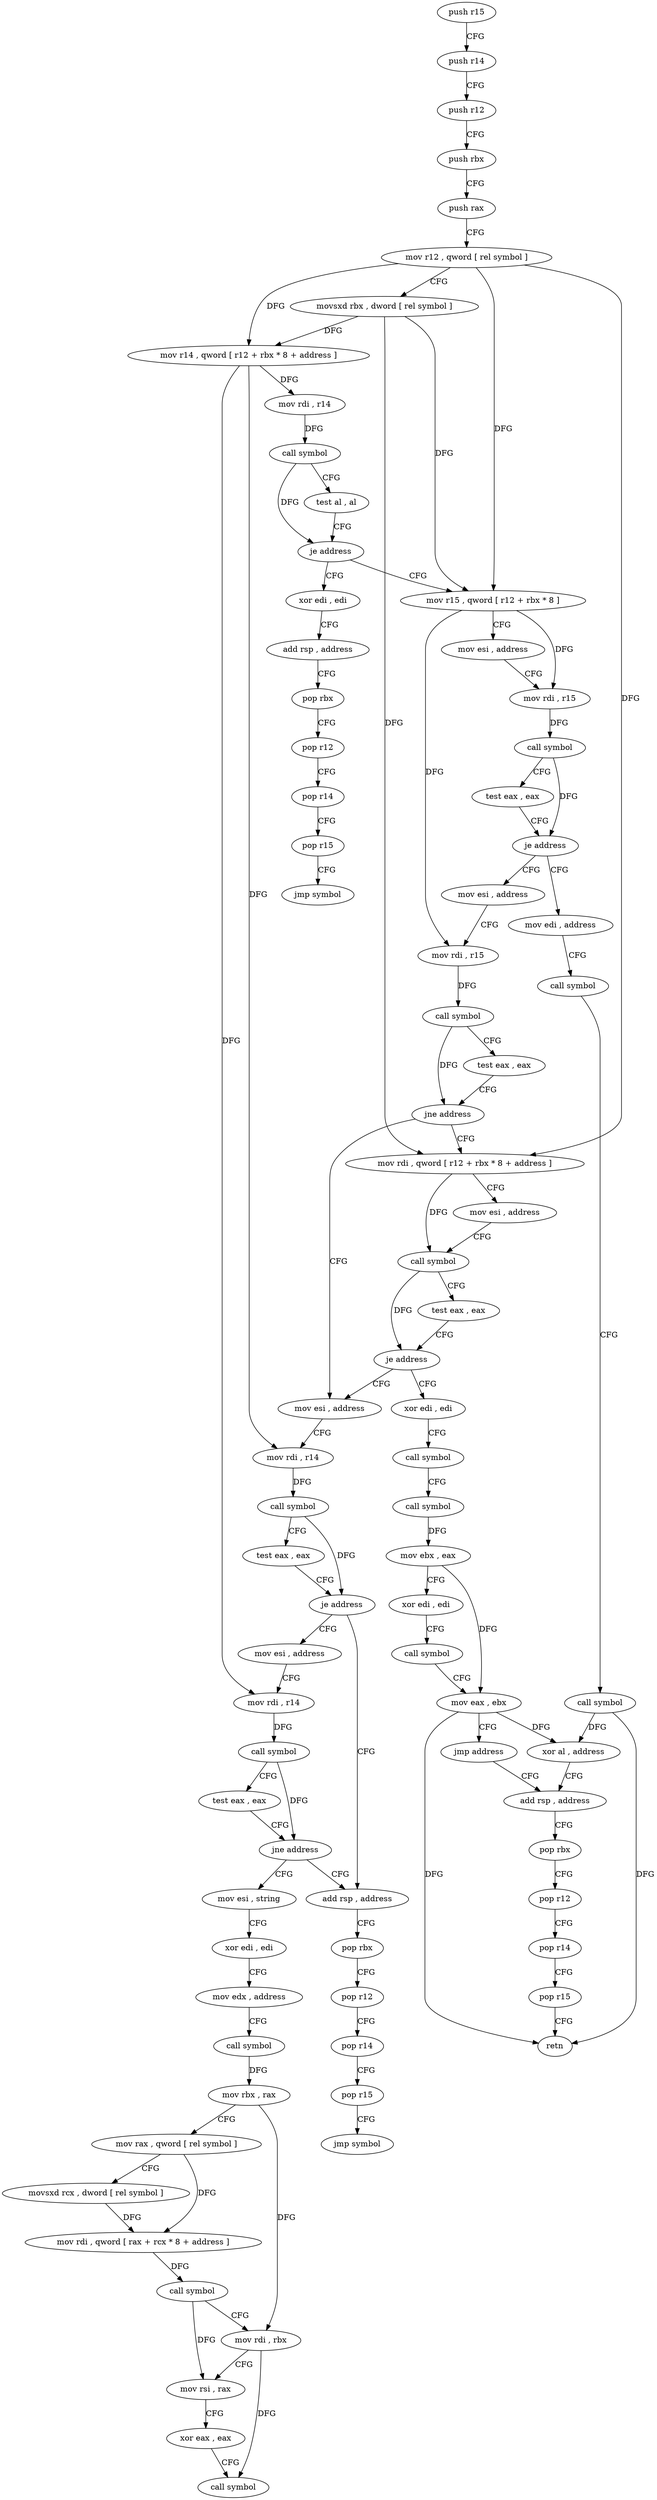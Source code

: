digraph "func" {
"4201568" [label = "push r15" ]
"4201570" [label = "push r14" ]
"4201572" [label = "push r12" ]
"4201574" [label = "push rbx" ]
"4201575" [label = "push rax" ]
"4201576" [label = "mov r12 , qword [ rel symbol ]" ]
"4201583" [label = "movsxd rbx , dword [ rel symbol ]" ]
"4201590" [label = "mov r14 , qword [ r12 + rbx * 8 + address ]" ]
"4201595" [label = "mov rdi , r14" ]
"4201598" [label = "call symbol" ]
"4201603" [label = "test al , al" ]
"4201605" [label = "je address" ]
"4201625" [label = "mov r15 , qword [ r12 + rbx * 8 ]" ]
"4201607" [label = "xor edi , edi" ]
"4201629" [label = "mov esi , address" ]
"4201634" [label = "mov rdi , r15" ]
"4201637" [label = "call symbol" ]
"4201642" [label = "test eax , eax" ]
"4201644" [label = "je address" ]
"4201732" [label = "mov edi , address" ]
"4201646" [label = "mov esi , address" ]
"4201609" [label = "add rsp , address" ]
"4201613" [label = "pop rbx" ]
"4201614" [label = "pop r12" ]
"4201616" [label = "pop r14" ]
"4201618" [label = "pop r15" ]
"4201620" [label = "jmp symbol" ]
"4201737" [label = "call symbol" ]
"4201742" [label = "call symbol" ]
"4201747" [label = "xor al , address" ]
"4201749" [label = "add rsp , address" ]
"4201651" [label = "mov rdi , r15" ]
"4201654" [label = "call symbol" ]
"4201659" [label = "test eax , eax" ]
"4201661" [label = "jne address" ]
"4201682" [label = "mov esi , address" ]
"4201663" [label = "mov rdi , qword [ r12 + rbx * 8 + address ]" ]
"4201687" [label = "mov rdi , r14" ]
"4201690" [label = "call symbol" ]
"4201695" [label = "test eax , eax" ]
"4201697" [label = "je address" ]
"4201716" [label = "add rsp , address" ]
"4201699" [label = "mov esi , address" ]
"4201668" [label = "mov esi , address" ]
"4201673" [label = "call symbol" ]
"4201678" [label = "test eax , eax" ]
"4201680" [label = "je address" ]
"4201761" [label = "xor edi , edi" ]
"4201720" [label = "pop rbx" ]
"4201721" [label = "pop r12" ]
"4201723" [label = "pop r14" ]
"4201725" [label = "pop r15" ]
"4201727" [label = "jmp symbol" ]
"4201704" [label = "mov rdi , r14" ]
"4201707" [label = "call symbol" ]
"4201712" [label = "test eax , eax" ]
"4201714" [label = "jne address" ]
"4201786" [label = "mov esi , string" ]
"4201763" [label = "call symbol" ]
"4201768" [label = "call symbol" ]
"4201773" [label = "mov ebx , eax" ]
"4201775" [label = "xor edi , edi" ]
"4201777" [label = "call symbol" ]
"4201782" [label = "mov eax , ebx" ]
"4201784" [label = "jmp address" ]
"4201791" [label = "xor edi , edi" ]
"4201793" [label = "mov edx , address" ]
"4201798" [label = "call symbol" ]
"4201803" [label = "mov rbx , rax" ]
"4201806" [label = "mov rax , qword [ rel symbol ]" ]
"4201813" [label = "movsxd rcx , dword [ rel symbol ]" ]
"4201820" [label = "mov rdi , qword [ rax + rcx * 8 + address ]" ]
"4201825" [label = "call symbol" ]
"4201830" [label = "mov rdi , rbx" ]
"4201833" [label = "mov rsi , rax" ]
"4201836" [label = "xor eax , eax" ]
"4201838" [label = "call symbol" ]
"4201753" [label = "pop rbx" ]
"4201754" [label = "pop r12" ]
"4201756" [label = "pop r14" ]
"4201758" [label = "pop r15" ]
"4201760" [label = "retn" ]
"4201568" -> "4201570" [ label = "CFG" ]
"4201570" -> "4201572" [ label = "CFG" ]
"4201572" -> "4201574" [ label = "CFG" ]
"4201574" -> "4201575" [ label = "CFG" ]
"4201575" -> "4201576" [ label = "CFG" ]
"4201576" -> "4201583" [ label = "CFG" ]
"4201576" -> "4201590" [ label = "DFG" ]
"4201576" -> "4201625" [ label = "DFG" ]
"4201576" -> "4201663" [ label = "DFG" ]
"4201583" -> "4201590" [ label = "DFG" ]
"4201583" -> "4201625" [ label = "DFG" ]
"4201583" -> "4201663" [ label = "DFG" ]
"4201590" -> "4201595" [ label = "DFG" ]
"4201590" -> "4201687" [ label = "DFG" ]
"4201590" -> "4201704" [ label = "DFG" ]
"4201595" -> "4201598" [ label = "DFG" ]
"4201598" -> "4201603" [ label = "CFG" ]
"4201598" -> "4201605" [ label = "DFG" ]
"4201603" -> "4201605" [ label = "CFG" ]
"4201605" -> "4201625" [ label = "CFG" ]
"4201605" -> "4201607" [ label = "CFG" ]
"4201625" -> "4201629" [ label = "CFG" ]
"4201625" -> "4201634" [ label = "DFG" ]
"4201625" -> "4201651" [ label = "DFG" ]
"4201607" -> "4201609" [ label = "CFG" ]
"4201629" -> "4201634" [ label = "CFG" ]
"4201634" -> "4201637" [ label = "DFG" ]
"4201637" -> "4201642" [ label = "CFG" ]
"4201637" -> "4201644" [ label = "DFG" ]
"4201642" -> "4201644" [ label = "CFG" ]
"4201644" -> "4201732" [ label = "CFG" ]
"4201644" -> "4201646" [ label = "CFG" ]
"4201732" -> "4201737" [ label = "CFG" ]
"4201646" -> "4201651" [ label = "CFG" ]
"4201609" -> "4201613" [ label = "CFG" ]
"4201613" -> "4201614" [ label = "CFG" ]
"4201614" -> "4201616" [ label = "CFG" ]
"4201616" -> "4201618" [ label = "CFG" ]
"4201618" -> "4201620" [ label = "CFG" ]
"4201737" -> "4201742" [ label = "CFG" ]
"4201742" -> "4201747" [ label = "DFG" ]
"4201742" -> "4201760" [ label = "DFG" ]
"4201747" -> "4201749" [ label = "CFG" ]
"4201749" -> "4201753" [ label = "CFG" ]
"4201651" -> "4201654" [ label = "DFG" ]
"4201654" -> "4201659" [ label = "CFG" ]
"4201654" -> "4201661" [ label = "DFG" ]
"4201659" -> "4201661" [ label = "CFG" ]
"4201661" -> "4201682" [ label = "CFG" ]
"4201661" -> "4201663" [ label = "CFG" ]
"4201682" -> "4201687" [ label = "CFG" ]
"4201663" -> "4201668" [ label = "CFG" ]
"4201663" -> "4201673" [ label = "DFG" ]
"4201687" -> "4201690" [ label = "DFG" ]
"4201690" -> "4201695" [ label = "CFG" ]
"4201690" -> "4201697" [ label = "DFG" ]
"4201695" -> "4201697" [ label = "CFG" ]
"4201697" -> "4201716" [ label = "CFG" ]
"4201697" -> "4201699" [ label = "CFG" ]
"4201716" -> "4201720" [ label = "CFG" ]
"4201699" -> "4201704" [ label = "CFG" ]
"4201668" -> "4201673" [ label = "CFG" ]
"4201673" -> "4201678" [ label = "CFG" ]
"4201673" -> "4201680" [ label = "DFG" ]
"4201678" -> "4201680" [ label = "CFG" ]
"4201680" -> "4201761" [ label = "CFG" ]
"4201680" -> "4201682" [ label = "CFG" ]
"4201761" -> "4201763" [ label = "CFG" ]
"4201720" -> "4201721" [ label = "CFG" ]
"4201721" -> "4201723" [ label = "CFG" ]
"4201723" -> "4201725" [ label = "CFG" ]
"4201725" -> "4201727" [ label = "CFG" ]
"4201704" -> "4201707" [ label = "DFG" ]
"4201707" -> "4201712" [ label = "CFG" ]
"4201707" -> "4201714" [ label = "DFG" ]
"4201712" -> "4201714" [ label = "CFG" ]
"4201714" -> "4201786" [ label = "CFG" ]
"4201714" -> "4201716" [ label = "CFG" ]
"4201786" -> "4201791" [ label = "CFG" ]
"4201763" -> "4201768" [ label = "CFG" ]
"4201768" -> "4201773" [ label = "DFG" ]
"4201773" -> "4201775" [ label = "CFG" ]
"4201773" -> "4201782" [ label = "DFG" ]
"4201775" -> "4201777" [ label = "CFG" ]
"4201777" -> "4201782" [ label = "CFG" ]
"4201782" -> "4201784" [ label = "CFG" ]
"4201782" -> "4201747" [ label = "DFG" ]
"4201782" -> "4201760" [ label = "DFG" ]
"4201784" -> "4201749" [ label = "CFG" ]
"4201791" -> "4201793" [ label = "CFG" ]
"4201793" -> "4201798" [ label = "CFG" ]
"4201798" -> "4201803" [ label = "DFG" ]
"4201803" -> "4201806" [ label = "CFG" ]
"4201803" -> "4201830" [ label = "DFG" ]
"4201806" -> "4201813" [ label = "CFG" ]
"4201806" -> "4201820" [ label = "DFG" ]
"4201813" -> "4201820" [ label = "DFG" ]
"4201820" -> "4201825" [ label = "DFG" ]
"4201825" -> "4201830" [ label = "CFG" ]
"4201825" -> "4201833" [ label = "DFG" ]
"4201830" -> "4201833" [ label = "CFG" ]
"4201830" -> "4201838" [ label = "DFG" ]
"4201833" -> "4201836" [ label = "CFG" ]
"4201836" -> "4201838" [ label = "CFG" ]
"4201753" -> "4201754" [ label = "CFG" ]
"4201754" -> "4201756" [ label = "CFG" ]
"4201756" -> "4201758" [ label = "CFG" ]
"4201758" -> "4201760" [ label = "CFG" ]
}
